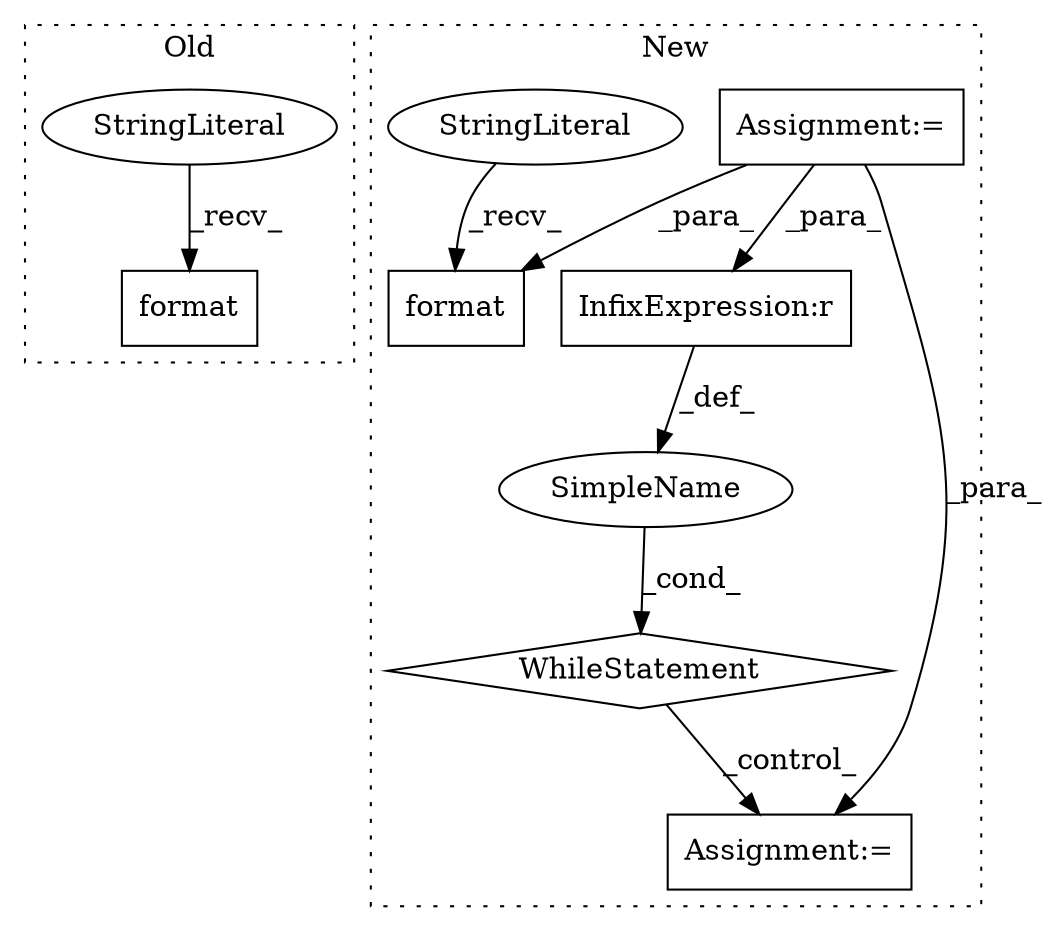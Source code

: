 digraph G {
subgraph cluster0 {
1 [label="format" a="32" s="2711,2729" l="7,1" shape="box"];
3 [label="StringLiteral" a="45" s="2679" l="31" shape="ellipse"];
label = "Old";
style="dotted";
}
subgraph cluster1 {
2 [label="WhileStatement" a="61" s="3279,3314" l="7,2" shape="diamond"];
4 [label="Assignment:=" a="7" s="3510" l="2" shape="box"];
5 [label="SimpleName" a="42" s="" l="" shape="ellipse"];
6 [label="InfixExpression:r" a="27" s="3299" l="3" shape="box"];
7 [label="Assignment:=" a="7" s="3226" l="1" shape="box"];
8 [label="format" a="32" s="3635,3665" l="7,1" shape="box"];
9 [label="StringLiteral" a="45" s="3577" l="57" shape="ellipse"];
label = "New";
style="dotted";
}
2 -> 4 [label="_control_"];
3 -> 1 [label="_recv_"];
5 -> 2 [label="_cond_"];
6 -> 5 [label="_def_"];
7 -> 6 [label="_para_"];
7 -> 4 [label="_para_"];
7 -> 8 [label="_para_"];
9 -> 8 [label="_recv_"];
}